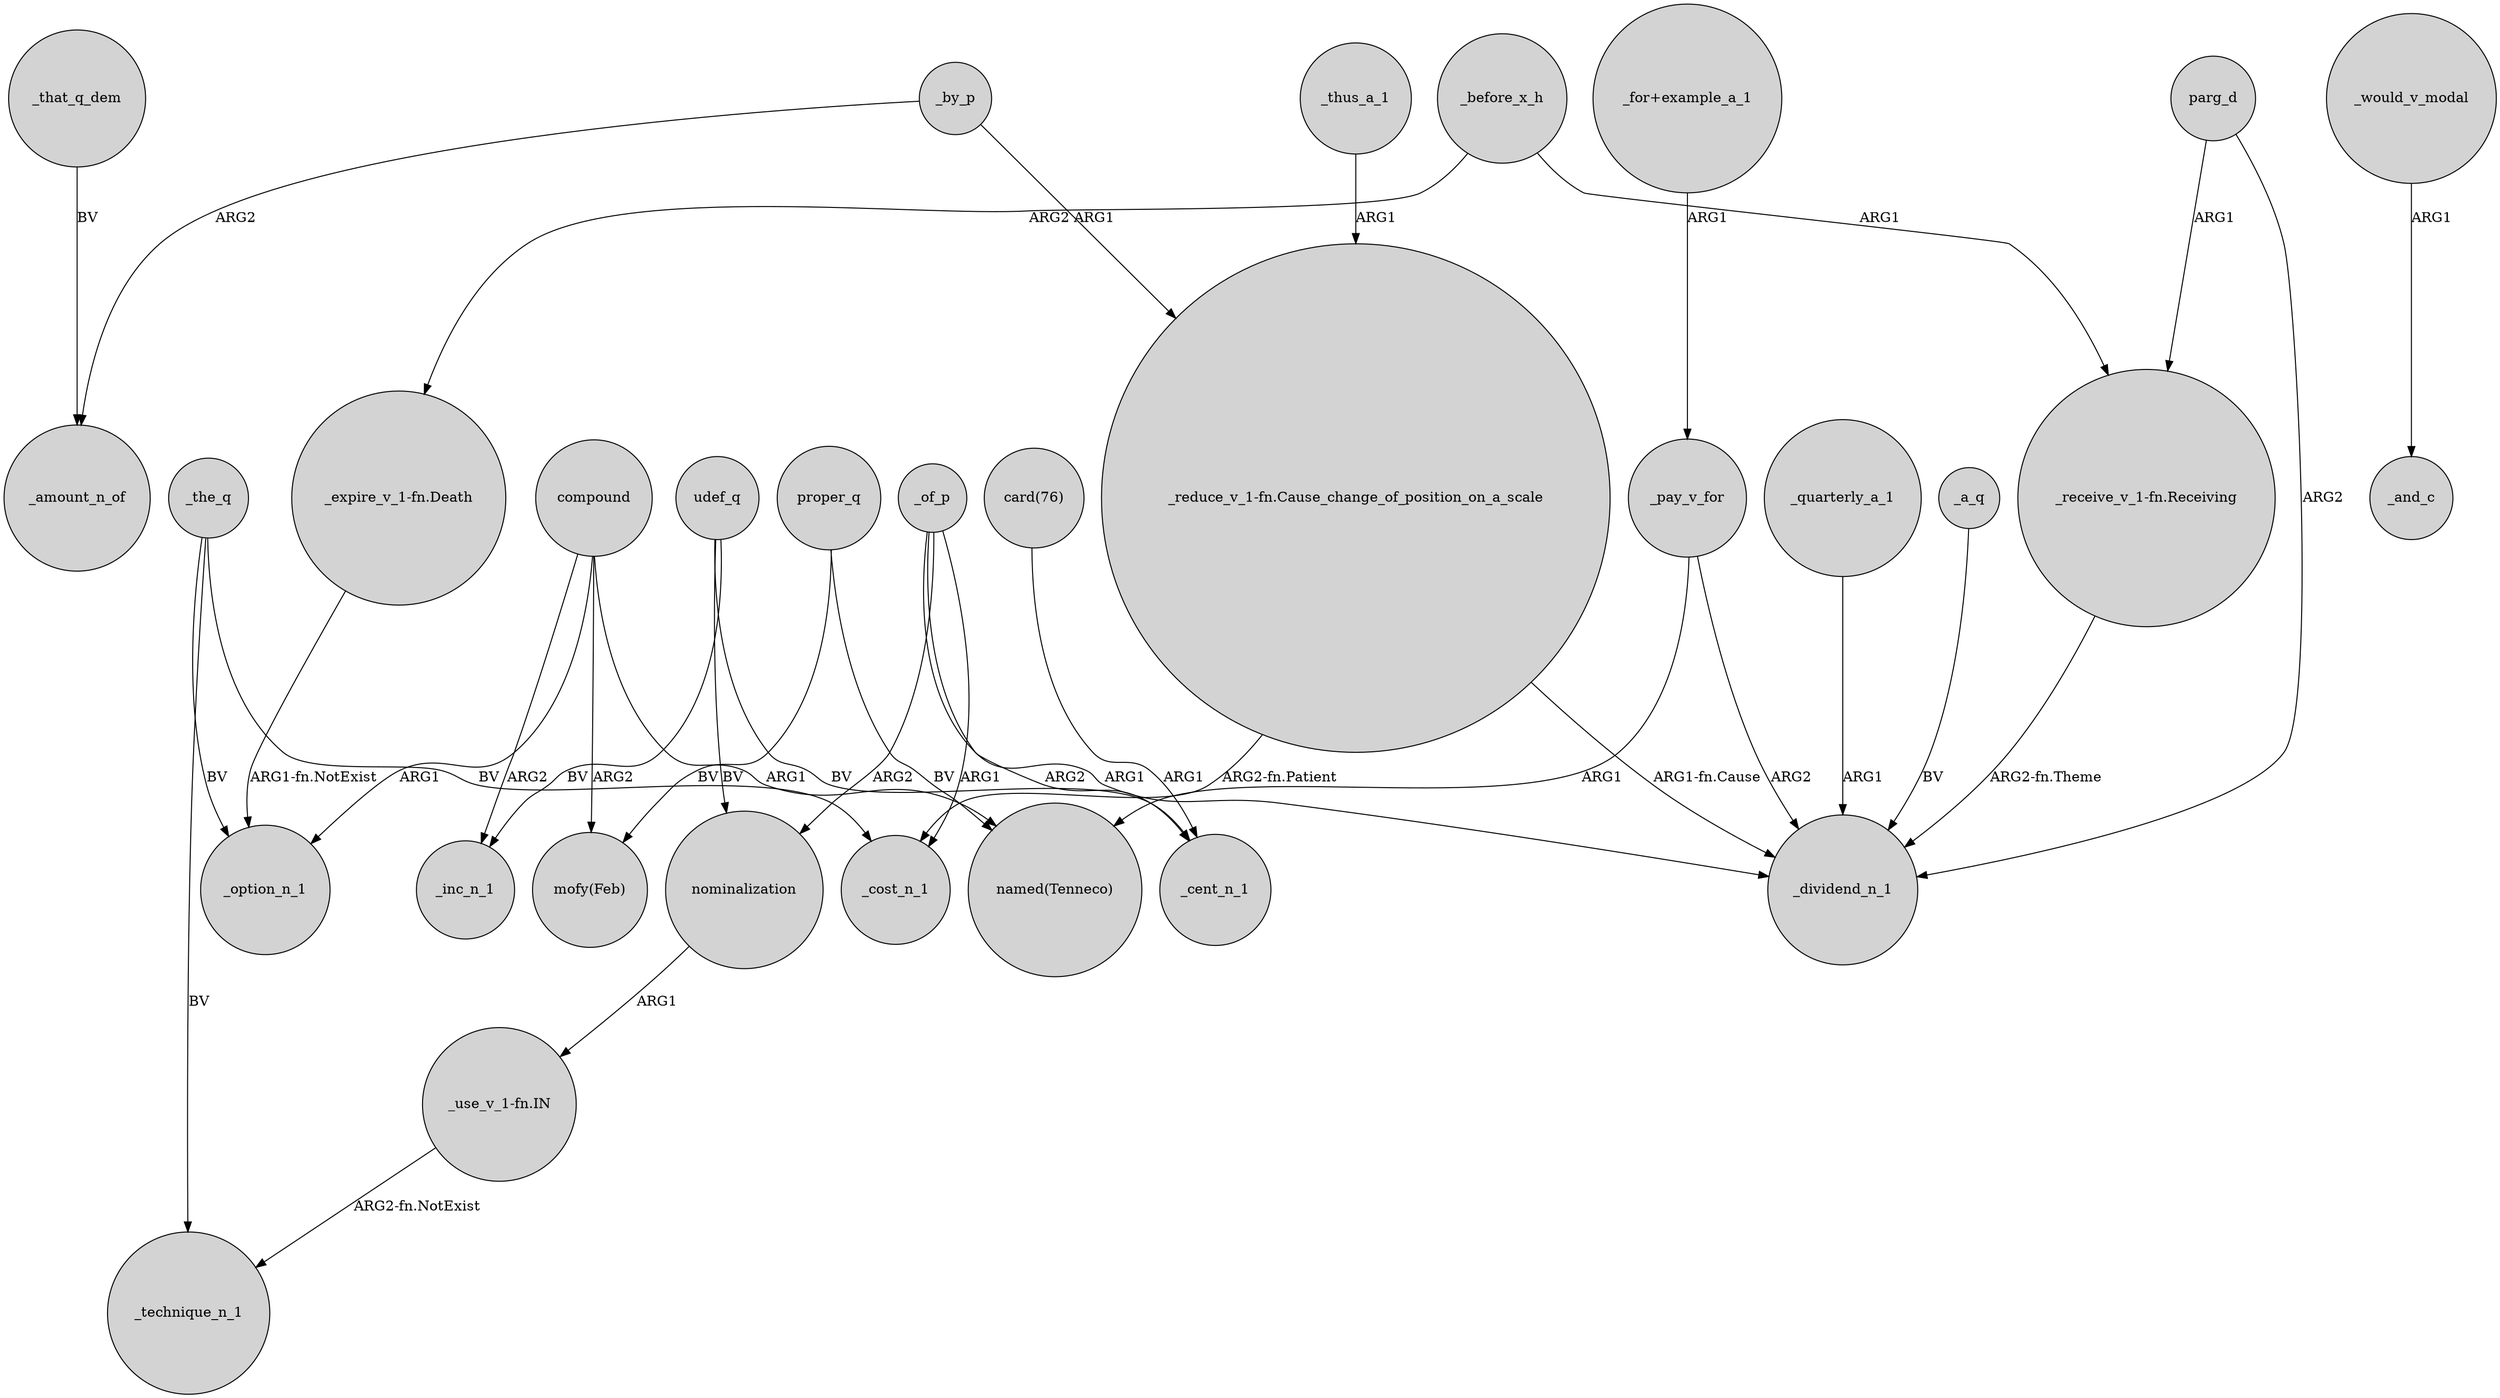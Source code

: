 digraph {
	node [shape=circle style=filled]
	_by_p -> "_reduce_v_1-fn.Cause_change_of_position_on_a_scale" [label=ARG1]
	_would_v_modal -> _and_c [label=ARG1]
	"_for+example_a_1" -> _pay_v_for [label=ARG1]
	udef_q -> _inc_n_1 [label=BV]
	_that_q_dem -> _amount_n_of [label=BV]
	_before_x_h -> "_receive_v_1-fn.Receiving" [label=ARG1]
	_the_q -> _option_n_1 [label=BV]
	parg_d -> "_receive_v_1-fn.Receiving" [label=ARG1]
	_pay_v_for -> _dividend_n_1 [label=ARG2]
	_quarterly_a_1 -> _dividend_n_1 [label=ARG1]
	"_reduce_v_1-fn.Cause_change_of_position_on_a_scale" -> _dividend_n_1 [label="ARG1-fn.Cause"]
	_by_p -> _amount_n_of [label=ARG2]
	parg_d -> _dividend_n_1 [label=ARG2]
	nominalization -> "_use_v_1-fn.IN" [label=ARG1]
	compound -> "named(Tenneco)" [label=ARG1]
	compound -> _option_n_1 [label=ARG1]
	_before_x_h -> "_expire_v_1-fn.Death" [label=ARG2]
	udef_q -> _cent_n_1 [label=BV]
	_the_q -> _cost_n_1 [label=BV]
	"_reduce_v_1-fn.Cause_change_of_position_on_a_scale" -> _cost_n_1 [label="ARG2-fn.Patient"]
	_of_p -> _cost_n_1 [label=ARG1]
	_the_q -> _technique_n_1 [label=BV]
	"_receive_v_1-fn.Receiving" -> _dividend_n_1 [label="ARG2-fn.Theme"]
	"_use_v_1-fn.IN" -> _technique_n_1 [label="ARG2-fn.NotExist"]
	_of_p -> nominalization [label=ARG2]
	_of_p -> _dividend_n_1 [label=ARG1]
	proper_q -> "mofy(Feb)" [label=BV]
	_of_p -> _cent_n_1 [label=ARG2]
	_thus_a_1 -> "_reduce_v_1-fn.Cause_change_of_position_on_a_scale" [label=ARG1]
	_pay_v_for -> "named(Tenneco)" [label=ARG1]
	udef_q -> nominalization [label=BV]
	proper_q -> "named(Tenneco)" [label=BV]
	"_expire_v_1-fn.Death" -> _option_n_1 [label="ARG1-fn.NotExist"]
	"card(76)" -> _cent_n_1 [label=ARG1]
	compound -> _inc_n_1 [label=ARG2]
	_a_q -> _dividend_n_1 [label=BV]
	compound -> "mofy(Feb)" [label=ARG2]
}
